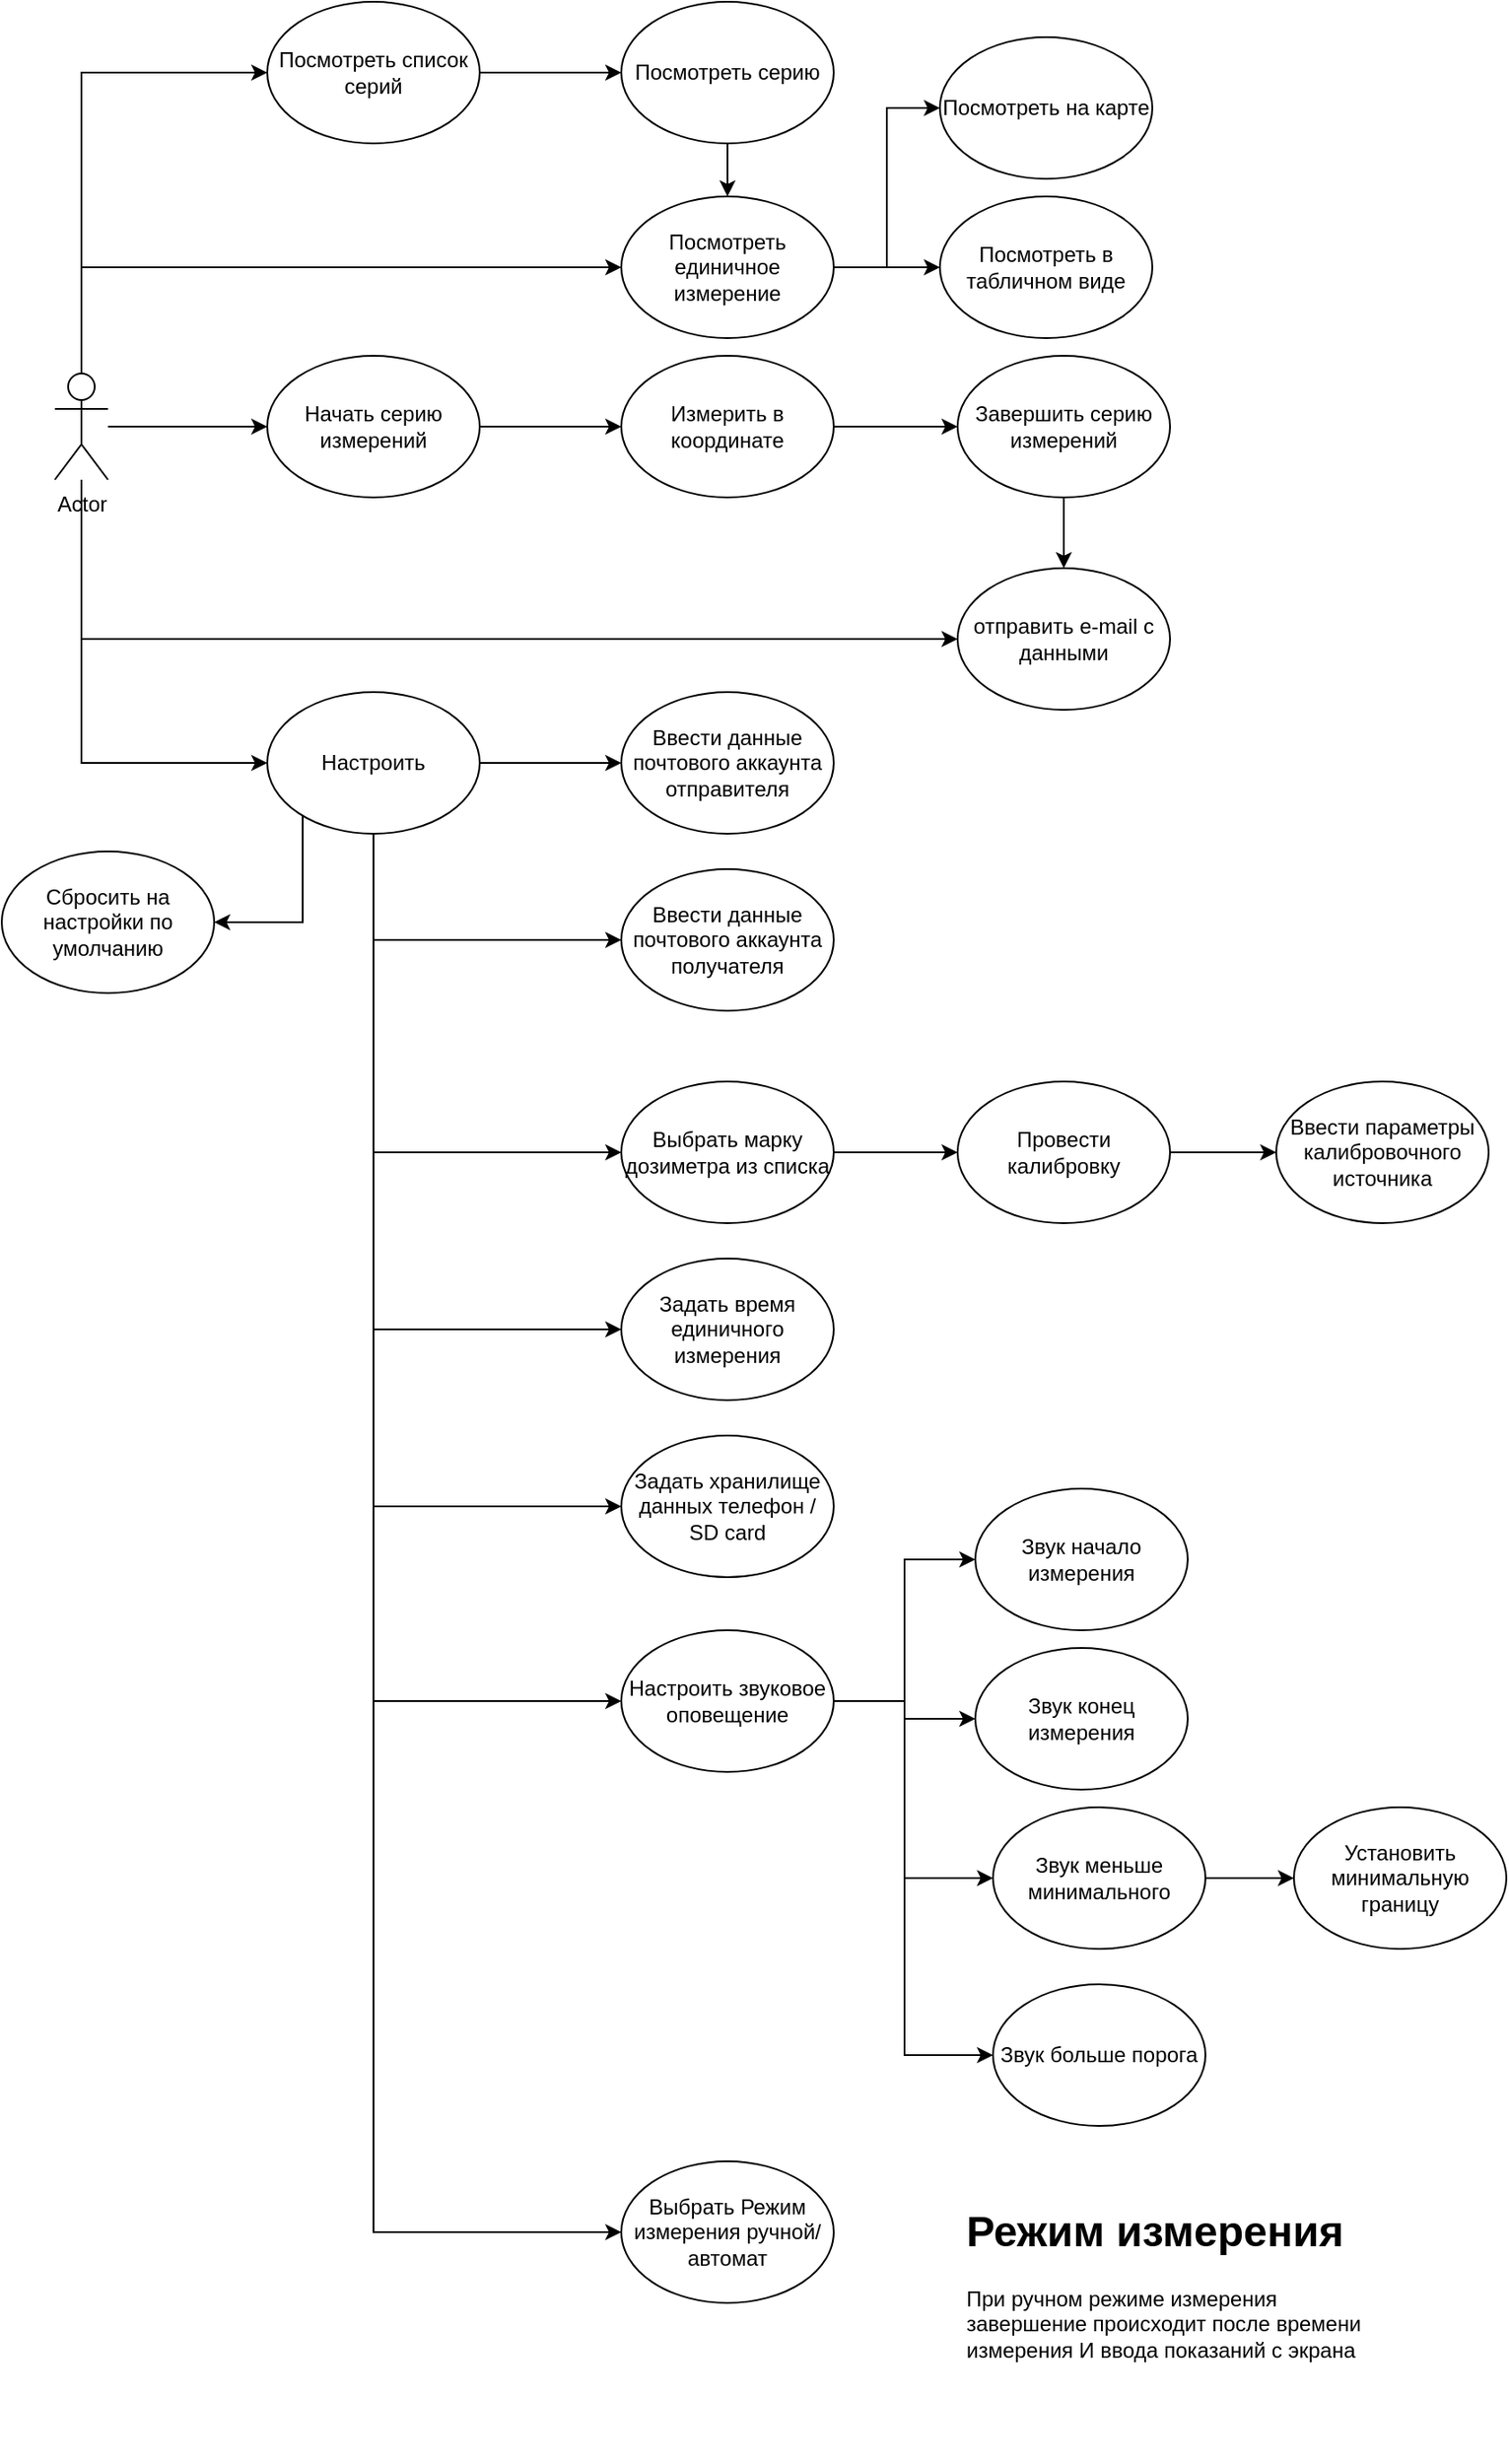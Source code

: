 <mxfile version="18.0.6" type="device" pages="2"><diagram id="wQ2LCXttEl4FC_ITAeSa" name="UsCases"><mxGraphModel dx="1153" dy="1890" grid="1" gridSize="10" guides="1" tooltips="1" connect="1" arrows="1" fold="1" page="1" pageScale="1" pageWidth="827" pageHeight="1169" math="0" shadow="0"><root><mxCell id="0"/><mxCell id="1" parent="0"/><mxCell id="ZBd4FvYF0qSH7acGBNns-6" style="edgeStyle=orthogonalEdgeStyle;rounded=0;orthogonalLoop=1;jettySize=auto;html=1;entryX=0;entryY=0.5;entryDx=0;entryDy=0;" edge="1" parent="1" source="ZBd4FvYF0qSH7acGBNns-1" target="ZBd4FvYF0qSH7acGBNns-5"><mxGeometry relative="1" as="geometry"><Array as="points"><mxPoint x="95" y="250"/></Array></mxGeometry></mxCell><mxCell id="ZBd4FvYF0qSH7acGBNns-7" style="edgeStyle=orthogonalEdgeStyle;rounded=0;orthogonalLoop=1;jettySize=auto;html=1;entryX=0;entryY=0.5;entryDx=0;entryDy=0;" edge="1" parent="1" source="ZBd4FvYF0qSH7acGBNns-1" target="ZBd4FvYF0qSH7acGBNns-3"><mxGeometry relative="1" as="geometry"/></mxCell><mxCell id="ZBd4FvYF0qSH7acGBNns-14" style="edgeStyle=orthogonalEdgeStyle;rounded=0;orthogonalLoop=1;jettySize=auto;html=1;entryX=0;entryY=0.5;entryDx=0;entryDy=0;" edge="1" parent="1" source="ZBd4FvYF0qSH7acGBNns-1" target="ZBd4FvYF0qSH7acGBNns-11"><mxGeometry relative="1" as="geometry"><Array as="points"><mxPoint x="95" y="320"/></Array></mxGeometry></mxCell><mxCell id="ZBd4FvYF0qSH7acGBNns-29" style="edgeStyle=orthogonalEdgeStyle;rounded=0;orthogonalLoop=1;jettySize=auto;html=1;exitX=0.5;exitY=0;exitDx=0;exitDy=0;exitPerimeter=0;entryX=0;entryY=0.5;entryDx=0;entryDy=0;" edge="1" parent="1" source="ZBd4FvYF0qSH7acGBNns-1" target="ZBd4FvYF0qSH7acGBNns-28"><mxGeometry relative="1" as="geometry"/></mxCell><mxCell id="ZBd4FvYF0qSH7acGBNns-30" style="edgeStyle=orthogonalEdgeStyle;rounded=0;orthogonalLoop=1;jettySize=auto;html=1;entryX=0;entryY=0.5;entryDx=0;entryDy=0;" edge="1" parent="1" source="ZBd4FvYF0qSH7acGBNns-1" target="ZBd4FvYF0qSH7acGBNns-27"><mxGeometry relative="1" as="geometry"><Array as="points"><mxPoint x="95" y="40"/></Array></mxGeometry></mxCell><mxCell id="ZBd4FvYF0qSH7acGBNns-1" value="Actor" style="shape=umlActor;verticalLabelPosition=bottom;verticalAlign=top;html=1;outlineConnect=0;" vertex="1" parent="1"><mxGeometry x="80" y="100" width="30" height="60" as="geometry"/></mxCell><mxCell id="ZBd4FvYF0qSH7acGBNns-9" style="edgeStyle=orthogonalEdgeStyle;rounded=0;orthogonalLoop=1;jettySize=auto;html=1;entryX=0;entryY=0.5;entryDx=0;entryDy=0;" edge="1" parent="1" source="ZBd4FvYF0qSH7acGBNns-2" target="ZBd4FvYF0qSH7acGBNns-4"><mxGeometry relative="1" as="geometry"/></mxCell><mxCell id="ZBd4FvYF0qSH7acGBNns-2" value="Измерить в координате" style="ellipse;whiteSpace=wrap;html=1;" vertex="1" parent="1"><mxGeometry x="400" y="90" width="120" height="80" as="geometry"/></mxCell><mxCell id="ZBd4FvYF0qSH7acGBNns-8" style="edgeStyle=orthogonalEdgeStyle;rounded=0;orthogonalLoop=1;jettySize=auto;html=1;entryX=0;entryY=0.5;entryDx=0;entryDy=0;" edge="1" parent="1" source="ZBd4FvYF0qSH7acGBNns-3" target="ZBd4FvYF0qSH7acGBNns-2"><mxGeometry relative="1" as="geometry"/></mxCell><mxCell id="ZBd4FvYF0qSH7acGBNns-3" value="Начать серию измерений" style="ellipse;whiteSpace=wrap;html=1;" vertex="1" parent="1"><mxGeometry x="200" y="90" width="120" height="80" as="geometry"/></mxCell><mxCell id="ZBd4FvYF0qSH7acGBNns-10" style="edgeStyle=orthogonalEdgeStyle;rounded=0;orthogonalLoop=1;jettySize=auto;html=1;" edge="1" parent="1" source="ZBd4FvYF0qSH7acGBNns-4" target="ZBd4FvYF0qSH7acGBNns-5"><mxGeometry relative="1" as="geometry"/></mxCell><mxCell id="ZBd4FvYF0qSH7acGBNns-4" value="Завершить серию измерений" style="ellipse;whiteSpace=wrap;html=1;" vertex="1" parent="1"><mxGeometry x="590" y="90" width="120" height="80" as="geometry"/></mxCell><mxCell id="ZBd4FvYF0qSH7acGBNns-5" value="отправить e-mail с данными" style="ellipse;whiteSpace=wrap;html=1;" vertex="1" parent="1"><mxGeometry x="590" y="210" width="120" height="80" as="geometry"/></mxCell><mxCell id="ZBd4FvYF0qSH7acGBNns-15" style="edgeStyle=orthogonalEdgeStyle;rounded=0;orthogonalLoop=1;jettySize=auto;html=1;" edge="1" parent="1" source="ZBd4FvYF0qSH7acGBNns-11" target="ZBd4FvYF0qSH7acGBNns-12"><mxGeometry relative="1" as="geometry"/></mxCell><mxCell id="ZBd4FvYF0qSH7acGBNns-16" style="edgeStyle=orthogonalEdgeStyle;rounded=0;orthogonalLoop=1;jettySize=auto;html=1;entryX=0;entryY=0.5;entryDx=0;entryDy=0;" edge="1" parent="1" source="ZBd4FvYF0qSH7acGBNns-11" target="ZBd4FvYF0qSH7acGBNns-13"><mxGeometry relative="1" as="geometry"><Array as="points"><mxPoint x="260" y="420"/></Array></mxGeometry></mxCell><mxCell id="ZBd4FvYF0qSH7acGBNns-18" style="edgeStyle=orthogonalEdgeStyle;rounded=0;orthogonalLoop=1;jettySize=auto;html=1;entryX=0;entryY=0.5;entryDx=0;entryDy=0;" edge="1" parent="1" source="ZBd4FvYF0qSH7acGBNns-11" target="ZBd4FvYF0qSH7acGBNns-17"><mxGeometry relative="1" as="geometry"><Array as="points"><mxPoint x="260" y="540"/></Array></mxGeometry></mxCell><mxCell id="ZBd4FvYF0qSH7acGBNns-24" style="edgeStyle=orthogonalEdgeStyle;rounded=0;orthogonalLoop=1;jettySize=auto;html=1;exitX=0.5;exitY=1;exitDx=0;exitDy=0;entryX=0;entryY=0.5;entryDx=0;entryDy=0;" edge="1" parent="1" source="ZBd4FvYF0qSH7acGBNns-11" target="ZBd4FvYF0qSH7acGBNns-23"><mxGeometry relative="1" as="geometry"/></mxCell><mxCell id="ZBd4FvYF0qSH7acGBNns-26" style="edgeStyle=orthogonalEdgeStyle;rounded=0;orthogonalLoop=1;jettySize=auto;html=1;entryX=0;entryY=0.5;entryDx=0;entryDy=0;" edge="1" parent="1" source="ZBd4FvYF0qSH7acGBNns-11" target="ZBd4FvYF0qSH7acGBNns-25"><mxGeometry relative="1" as="geometry"><mxPoint x="260" y="420" as="targetPoint"/><Array as="points"><mxPoint x="260" y="740"/></Array></mxGeometry></mxCell><mxCell id="ZBd4FvYF0qSH7acGBNns-40" style="edgeStyle=orthogonalEdgeStyle;rounded=0;orthogonalLoop=1;jettySize=auto;html=1;entryX=0;entryY=0.5;entryDx=0;entryDy=0;" edge="1" parent="1" source="ZBd4FvYF0qSH7acGBNns-11" target="ZBd4FvYF0qSH7acGBNns-39"><mxGeometry relative="1" as="geometry"><Array as="points"><mxPoint x="260" y="850"/></Array></mxGeometry></mxCell><mxCell id="ZBd4FvYF0qSH7acGBNns-53" style="edgeStyle=orthogonalEdgeStyle;rounded=0;orthogonalLoop=1;jettySize=auto;html=1;entryX=0;entryY=0.5;entryDx=0;entryDy=0;" edge="1" parent="1" source="ZBd4FvYF0qSH7acGBNns-11" target="ZBd4FvYF0qSH7acGBNns-51"><mxGeometry relative="1" as="geometry"><Array as="points"><mxPoint x="260" y="1150"/></Array></mxGeometry></mxCell><mxCell id="LKgA4FunTAStOPb0dMKb-3" style="edgeStyle=orthogonalEdgeStyle;rounded=0;orthogonalLoop=1;jettySize=auto;html=1;entryX=1;entryY=0.5;entryDx=0;entryDy=0;exitX=0;exitY=1;exitDx=0;exitDy=0;" edge="1" parent="1" source="ZBd4FvYF0qSH7acGBNns-11" target="LKgA4FunTAStOPb0dMKb-1"><mxGeometry relative="1" as="geometry"><Array as="points"><mxPoint x="220" y="348"/><mxPoint x="220" y="410"/></Array></mxGeometry></mxCell><mxCell id="ZBd4FvYF0qSH7acGBNns-11" value="Настроить" style="ellipse;whiteSpace=wrap;html=1;" vertex="1" parent="1"><mxGeometry x="200" y="280" width="120" height="80" as="geometry"/></mxCell><mxCell id="ZBd4FvYF0qSH7acGBNns-12" value="Ввести данные почтового аккаунта отправителя" style="ellipse;whiteSpace=wrap;html=1;" vertex="1" parent="1"><mxGeometry x="400" y="280" width="120" height="80" as="geometry"/></mxCell><mxCell id="ZBd4FvYF0qSH7acGBNns-13" value="Ввести данные почтового аккаунта получателя" style="ellipse;whiteSpace=wrap;html=1;" vertex="1" parent="1"><mxGeometry x="400" y="380" width="120" height="80" as="geometry"/></mxCell><mxCell id="ZBd4FvYF0qSH7acGBNns-20" style="edgeStyle=orthogonalEdgeStyle;rounded=0;orthogonalLoop=1;jettySize=auto;html=1;" edge="1" parent="1" source="ZBd4FvYF0qSH7acGBNns-17" target="ZBd4FvYF0qSH7acGBNns-19"><mxGeometry relative="1" as="geometry"/></mxCell><mxCell id="ZBd4FvYF0qSH7acGBNns-17" value="Выбрать марку дозиметра из списка" style="ellipse;whiteSpace=wrap;html=1;" vertex="1" parent="1"><mxGeometry x="400" y="500" width="120" height="80" as="geometry"/></mxCell><mxCell id="ZBd4FvYF0qSH7acGBNns-22" value="" style="edgeStyle=orthogonalEdgeStyle;rounded=0;orthogonalLoop=1;jettySize=auto;html=1;" edge="1" parent="1" source="ZBd4FvYF0qSH7acGBNns-19" target="ZBd4FvYF0qSH7acGBNns-21"><mxGeometry relative="1" as="geometry"/></mxCell><mxCell id="ZBd4FvYF0qSH7acGBNns-19" value="Провести калибровку" style="ellipse;whiteSpace=wrap;html=1;" vertex="1" parent="1"><mxGeometry x="590" y="500" width="120" height="80" as="geometry"/></mxCell><mxCell id="ZBd4FvYF0qSH7acGBNns-21" value="Ввести параметры калибровочного источника" style="ellipse;whiteSpace=wrap;html=1;" vertex="1" parent="1"><mxGeometry x="770" y="500" width="120" height="80" as="geometry"/></mxCell><mxCell id="ZBd4FvYF0qSH7acGBNns-23" value="Задать время единичного измерения" style="ellipse;whiteSpace=wrap;html=1;" vertex="1" parent="1"><mxGeometry x="400" y="600" width="120" height="80" as="geometry"/></mxCell><mxCell id="ZBd4FvYF0qSH7acGBNns-25" value="Задать хранилище данных телефон / SD card" style="ellipse;whiteSpace=wrap;html=1;" vertex="1" parent="1"><mxGeometry x="400" y="700" width="120" height="80" as="geometry"/></mxCell><mxCell id="ZBd4FvYF0qSH7acGBNns-36" style="edgeStyle=orthogonalEdgeStyle;rounded=0;orthogonalLoop=1;jettySize=auto;html=1;entryX=0;entryY=0.5;entryDx=0;entryDy=0;" edge="1" parent="1" source="ZBd4FvYF0qSH7acGBNns-27" target="ZBd4FvYF0qSH7acGBNns-35"><mxGeometry relative="1" as="geometry"/></mxCell><mxCell id="ZBd4FvYF0qSH7acGBNns-37" style="edgeStyle=orthogonalEdgeStyle;rounded=0;orthogonalLoop=1;jettySize=auto;html=1;exitX=1;exitY=0.5;exitDx=0;exitDy=0;" edge="1" parent="1" source="ZBd4FvYF0qSH7acGBNns-27" target="ZBd4FvYF0qSH7acGBNns-34"><mxGeometry relative="1" as="geometry"/></mxCell><mxCell id="ZBd4FvYF0qSH7acGBNns-27" value="Посмотреть единичное измерение" style="ellipse;whiteSpace=wrap;html=1;" vertex="1" parent="1"><mxGeometry x="400" width="120" height="80" as="geometry"/></mxCell><mxCell id="ZBd4FvYF0qSH7acGBNns-32" style="edgeStyle=orthogonalEdgeStyle;rounded=0;orthogonalLoop=1;jettySize=auto;html=1;" edge="1" parent="1" source="ZBd4FvYF0qSH7acGBNns-28" target="ZBd4FvYF0qSH7acGBNns-31"><mxGeometry relative="1" as="geometry"/></mxCell><mxCell id="ZBd4FvYF0qSH7acGBNns-28" value="Посмотреть список серий" style="ellipse;whiteSpace=wrap;html=1;" vertex="1" parent="1"><mxGeometry x="200" y="-110" width="120" height="80" as="geometry"/></mxCell><mxCell id="ZBd4FvYF0qSH7acGBNns-33" style="edgeStyle=orthogonalEdgeStyle;rounded=0;orthogonalLoop=1;jettySize=auto;html=1;exitX=0.5;exitY=1;exitDx=0;exitDy=0;" edge="1" parent="1" source="ZBd4FvYF0qSH7acGBNns-31" target="ZBd4FvYF0qSH7acGBNns-27"><mxGeometry relative="1" as="geometry"/></mxCell><mxCell id="ZBd4FvYF0qSH7acGBNns-31" value="Посмотреть серию" style="ellipse;whiteSpace=wrap;html=1;" vertex="1" parent="1"><mxGeometry x="400" y="-110" width="120" height="80" as="geometry"/></mxCell><mxCell id="ZBd4FvYF0qSH7acGBNns-34" value="Посмотреть в табличном виде" style="ellipse;whiteSpace=wrap;html=1;" vertex="1" parent="1"><mxGeometry x="580" width="120" height="80" as="geometry"/></mxCell><mxCell id="ZBd4FvYF0qSH7acGBNns-35" value="Посмотреть на карте" style="ellipse;whiteSpace=wrap;html=1;" vertex="1" parent="1"><mxGeometry x="580" y="-90" width="120" height="80" as="geometry"/></mxCell><mxCell id="ZBd4FvYF0qSH7acGBNns-44" style="edgeStyle=orthogonalEdgeStyle;rounded=0;orthogonalLoop=1;jettySize=auto;html=1;" edge="1" parent="1" source="ZBd4FvYF0qSH7acGBNns-39" target="ZBd4FvYF0qSH7acGBNns-41"><mxGeometry relative="1" as="geometry"/></mxCell><mxCell id="ZBd4FvYF0qSH7acGBNns-45" style="edgeStyle=orthogonalEdgeStyle;rounded=0;orthogonalLoop=1;jettySize=auto;html=1;" edge="1" parent="1" source="ZBd4FvYF0qSH7acGBNns-39" target="ZBd4FvYF0qSH7acGBNns-42"><mxGeometry relative="1" as="geometry"/></mxCell><mxCell id="ZBd4FvYF0qSH7acGBNns-46" style="edgeStyle=orthogonalEdgeStyle;rounded=0;orthogonalLoop=1;jettySize=auto;html=1;entryX=0;entryY=0.5;entryDx=0;entryDy=0;" edge="1" parent="1" source="ZBd4FvYF0qSH7acGBNns-39" target="ZBd4FvYF0qSH7acGBNns-43"><mxGeometry relative="1" as="geometry"><Array as="points"><mxPoint x="560" y="850"/><mxPoint x="560" y="950"/></Array></mxGeometry></mxCell><mxCell id="ZBd4FvYF0qSH7acGBNns-50" style="edgeStyle=orthogonalEdgeStyle;rounded=0;orthogonalLoop=1;jettySize=auto;html=1;entryX=0;entryY=0.5;entryDx=0;entryDy=0;" edge="1" parent="1" source="ZBd4FvYF0qSH7acGBNns-39" target="ZBd4FvYF0qSH7acGBNns-49"><mxGeometry relative="1" as="geometry"><Array as="points"><mxPoint x="560" y="850"/><mxPoint x="560" y="1050"/></Array></mxGeometry></mxCell><mxCell id="ZBd4FvYF0qSH7acGBNns-39" value="Настроить звуковое оповещение" style="ellipse;whiteSpace=wrap;html=1;" vertex="1" parent="1"><mxGeometry x="400" y="810" width="120" height="80" as="geometry"/></mxCell><mxCell id="ZBd4FvYF0qSH7acGBNns-41" value="Звук начало измерения" style="ellipse;whiteSpace=wrap;html=1;" vertex="1" parent="1"><mxGeometry x="600" y="730" width="120" height="80" as="geometry"/></mxCell><mxCell id="ZBd4FvYF0qSH7acGBNns-42" value="Звук конец измерения" style="ellipse;whiteSpace=wrap;html=1;" vertex="1" parent="1"><mxGeometry x="600" y="820" width="120" height="80" as="geometry"/></mxCell><mxCell id="ZBd4FvYF0qSH7acGBNns-48" style="edgeStyle=orthogonalEdgeStyle;rounded=0;orthogonalLoop=1;jettySize=auto;html=1;entryX=0;entryY=0.5;entryDx=0;entryDy=0;" edge="1" parent="1" source="ZBd4FvYF0qSH7acGBNns-43" target="ZBd4FvYF0qSH7acGBNns-47"><mxGeometry relative="1" as="geometry"/></mxCell><mxCell id="ZBd4FvYF0qSH7acGBNns-43" value="Звук меньше минимального" style="ellipse;whiteSpace=wrap;html=1;" vertex="1" parent="1"><mxGeometry x="610" y="910" width="120" height="80" as="geometry"/></mxCell><mxCell id="ZBd4FvYF0qSH7acGBNns-47" value="Установить минимальную границу" style="ellipse;whiteSpace=wrap;html=1;" vertex="1" parent="1"><mxGeometry x="780" y="910" width="120" height="80" as="geometry"/></mxCell><mxCell id="ZBd4FvYF0qSH7acGBNns-49" value="Звук больше порога" style="ellipse;whiteSpace=wrap;html=1;" vertex="1" parent="1"><mxGeometry x="610" y="1010" width="120" height="80" as="geometry"/></mxCell><mxCell id="ZBd4FvYF0qSH7acGBNns-51" value="Выбрать Режим измерения ручной/автомат" style="ellipse;whiteSpace=wrap;html=1;" vertex="1" parent="1"><mxGeometry x="400" y="1110" width="120" height="80" as="geometry"/></mxCell><mxCell id="ZBd4FvYF0qSH7acGBNns-52" value="&lt;h1&gt;Режим измерения&lt;/h1&gt;&lt;p&gt;При ручном режиме измерения завершение происходит после времени измерения И ввода показаний с экрана&lt;/p&gt;" style="text;html=1;strokeColor=none;fillColor=none;spacing=5;spacingTop=-20;whiteSpace=wrap;overflow=hidden;rounded=0;" vertex="1" parent="1"><mxGeometry x="590" y="1130" width="237" height="150" as="geometry"/></mxCell><mxCell id="LKgA4FunTAStOPb0dMKb-1" value="Сбросить на настройки по умолчанию" style="ellipse;whiteSpace=wrap;html=1;" vertex="1" parent="1"><mxGeometry x="50" y="370" width="120" height="80" as="geometry"/></mxCell></root></mxGraphModel></diagram><diagram id="ugCqhDQ2eyTPcgxfDlw4" name="Страница 2"><mxGraphModel dx="1038" dy="649" grid="1" gridSize="10" guides="1" tooltips="1" connect="1" arrows="1" fold="1" page="1" pageScale="1" pageWidth="827" pageHeight="1169" math="0" shadow="0"><root><mxCell id="0"/><mxCell id="1" parent="0"/></root></mxGraphModel></diagram></mxfile>